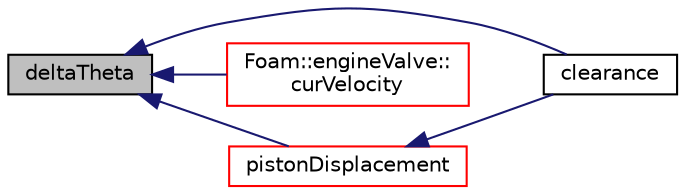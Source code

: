 digraph "deltaTheta"
{
  bgcolor="transparent";
  edge [fontname="Helvetica",fontsize="10",labelfontname="Helvetica",labelfontsize="10"];
  node [fontname="Helvetica",fontsize="10",shape=record];
  rankdir="LR";
  Node1 [label="deltaTheta",height=0.2,width=0.4,color="black", fillcolor="grey75", style="filled", fontcolor="black"];
  Node1 -> Node2 [dir="back",color="midnightblue",fontsize="10",style="solid",fontname="Helvetica"];
  Node2 [label="clearance",height=0.2,width=0.4,color="black",URL="$a00638.html#a71580af4559681603e29888cdcbbbe45",tooltip="Return the engines clearance-gap. "];
  Node1 -> Node3 [dir="back",color="midnightblue",fontsize="10",style="solid",fontname="Helvetica"];
  Node3 [label="Foam::engineValve::\lcurVelocity",height=0.2,width=0.4,color="red",URL="$a00639.html#a8dea9e4bc40c71f8fc489e4a03e60079",tooltip="Return valve velocity for current time-step. "];
  Node1 -> Node4 [dir="back",color="midnightblue",fontsize="10",style="solid",fontname="Helvetica"];
  Node4 [label="pistonDisplacement",height=0.2,width=0.4,color="red",URL="$a00638.html#a146d410b4e4ec5d2e117e05e899bf28d",tooltip="Return piston displacement for current time step. "];
  Node4 -> Node2 [dir="back",color="midnightblue",fontsize="10",style="solid",fontname="Helvetica"];
}
